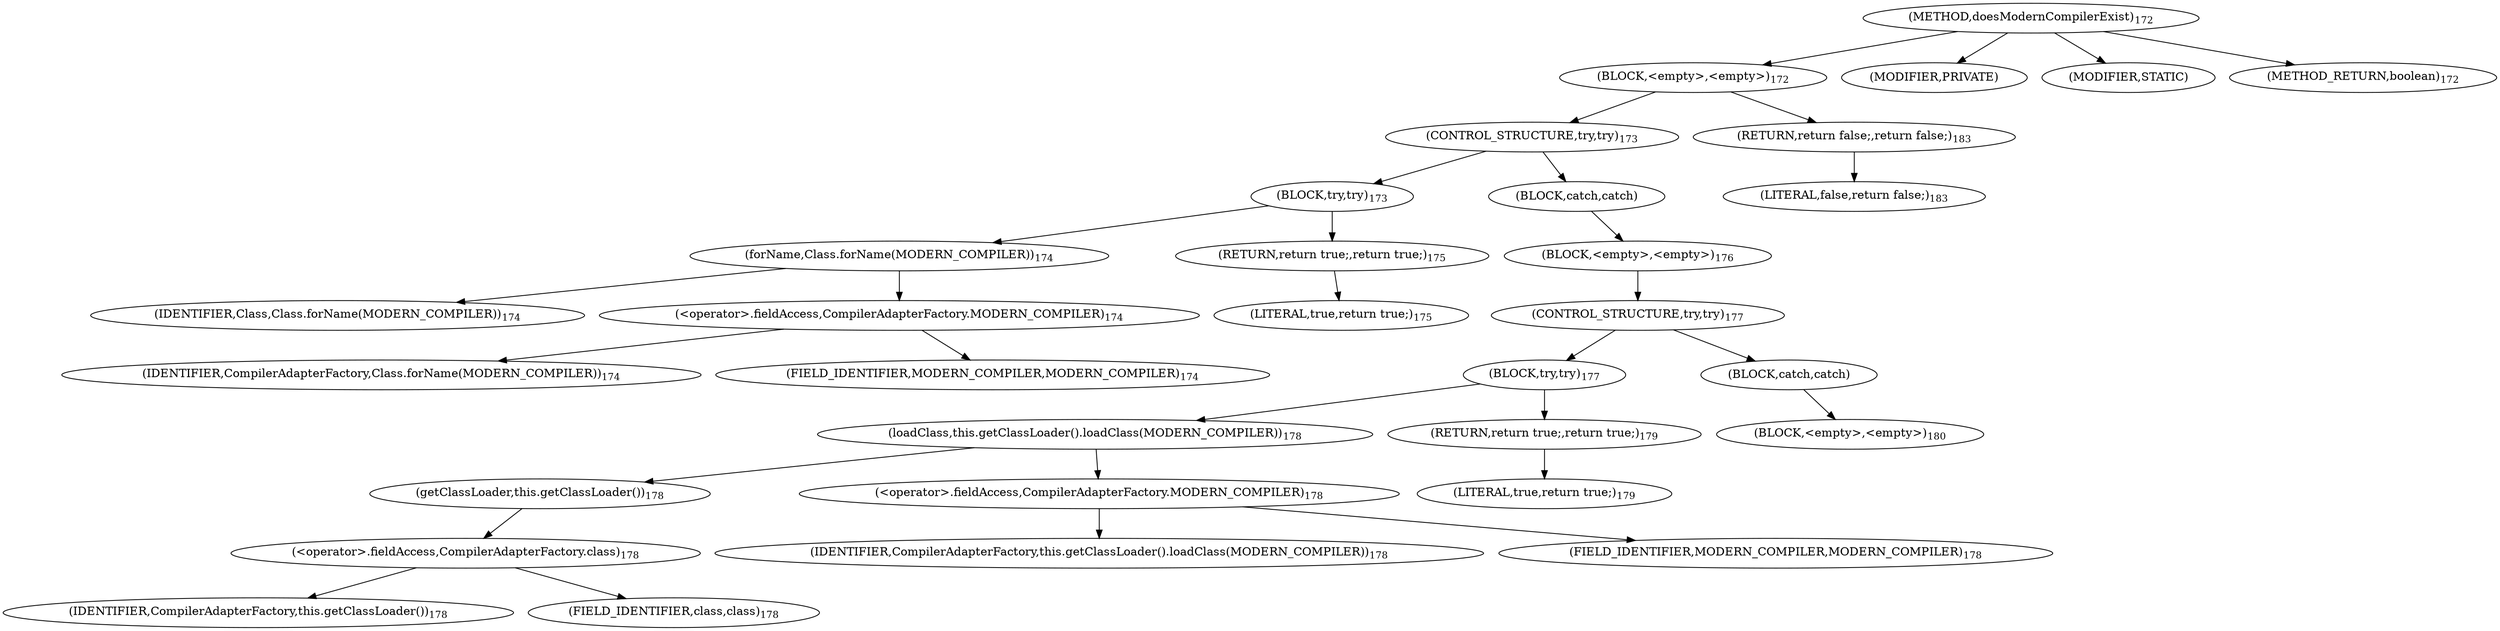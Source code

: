 digraph "doesModernCompilerExist" {  
"244" [label = <(METHOD,doesModernCompilerExist)<SUB>172</SUB>> ]
"245" [label = <(BLOCK,&lt;empty&gt;,&lt;empty&gt;)<SUB>172</SUB>> ]
"246" [label = <(CONTROL_STRUCTURE,try,try)<SUB>173</SUB>> ]
"247" [label = <(BLOCK,try,try)<SUB>173</SUB>> ]
"248" [label = <(forName,Class.forName(MODERN_COMPILER))<SUB>174</SUB>> ]
"249" [label = <(IDENTIFIER,Class,Class.forName(MODERN_COMPILER))<SUB>174</SUB>> ]
"250" [label = <(&lt;operator&gt;.fieldAccess,CompilerAdapterFactory.MODERN_COMPILER)<SUB>174</SUB>> ]
"251" [label = <(IDENTIFIER,CompilerAdapterFactory,Class.forName(MODERN_COMPILER))<SUB>174</SUB>> ]
"252" [label = <(FIELD_IDENTIFIER,MODERN_COMPILER,MODERN_COMPILER)<SUB>174</SUB>> ]
"253" [label = <(RETURN,return true;,return true;)<SUB>175</SUB>> ]
"254" [label = <(LITERAL,true,return true;)<SUB>175</SUB>> ]
"255" [label = <(BLOCK,catch,catch)> ]
"256" [label = <(BLOCK,&lt;empty&gt;,&lt;empty&gt;)<SUB>176</SUB>> ]
"257" [label = <(CONTROL_STRUCTURE,try,try)<SUB>177</SUB>> ]
"258" [label = <(BLOCK,try,try)<SUB>177</SUB>> ]
"259" [label = <(loadClass,this.getClassLoader().loadClass(MODERN_COMPILER))<SUB>178</SUB>> ]
"260" [label = <(getClassLoader,this.getClassLoader())<SUB>178</SUB>> ]
"261" [label = <(&lt;operator&gt;.fieldAccess,CompilerAdapterFactory.class)<SUB>178</SUB>> ]
"262" [label = <(IDENTIFIER,CompilerAdapterFactory,this.getClassLoader())<SUB>178</SUB>> ]
"263" [label = <(FIELD_IDENTIFIER,class,class)<SUB>178</SUB>> ]
"264" [label = <(&lt;operator&gt;.fieldAccess,CompilerAdapterFactory.MODERN_COMPILER)<SUB>178</SUB>> ]
"265" [label = <(IDENTIFIER,CompilerAdapterFactory,this.getClassLoader().loadClass(MODERN_COMPILER))<SUB>178</SUB>> ]
"266" [label = <(FIELD_IDENTIFIER,MODERN_COMPILER,MODERN_COMPILER)<SUB>178</SUB>> ]
"267" [label = <(RETURN,return true;,return true;)<SUB>179</SUB>> ]
"268" [label = <(LITERAL,true,return true;)<SUB>179</SUB>> ]
"269" [label = <(BLOCK,catch,catch)> ]
"270" [label = <(BLOCK,&lt;empty&gt;,&lt;empty&gt;)<SUB>180</SUB>> ]
"271" [label = <(RETURN,return false;,return false;)<SUB>183</SUB>> ]
"272" [label = <(LITERAL,false,return false;)<SUB>183</SUB>> ]
"273" [label = <(MODIFIER,PRIVATE)> ]
"274" [label = <(MODIFIER,STATIC)> ]
"275" [label = <(METHOD_RETURN,boolean)<SUB>172</SUB>> ]
  "244" -> "245" 
  "244" -> "273" 
  "244" -> "274" 
  "244" -> "275" 
  "245" -> "246" 
  "245" -> "271" 
  "246" -> "247" 
  "246" -> "255" 
  "247" -> "248" 
  "247" -> "253" 
  "248" -> "249" 
  "248" -> "250" 
  "250" -> "251" 
  "250" -> "252" 
  "253" -> "254" 
  "255" -> "256" 
  "256" -> "257" 
  "257" -> "258" 
  "257" -> "269" 
  "258" -> "259" 
  "258" -> "267" 
  "259" -> "260" 
  "259" -> "264" 
  "260" -> "261" 
  "261" -> "262" 
  "261" -> "263" 
  "264" -> "265" 
  "264" -> "266" 
  "267" -> "268" 
  "269" -> "270" 
  "271" -> "272" 
}
